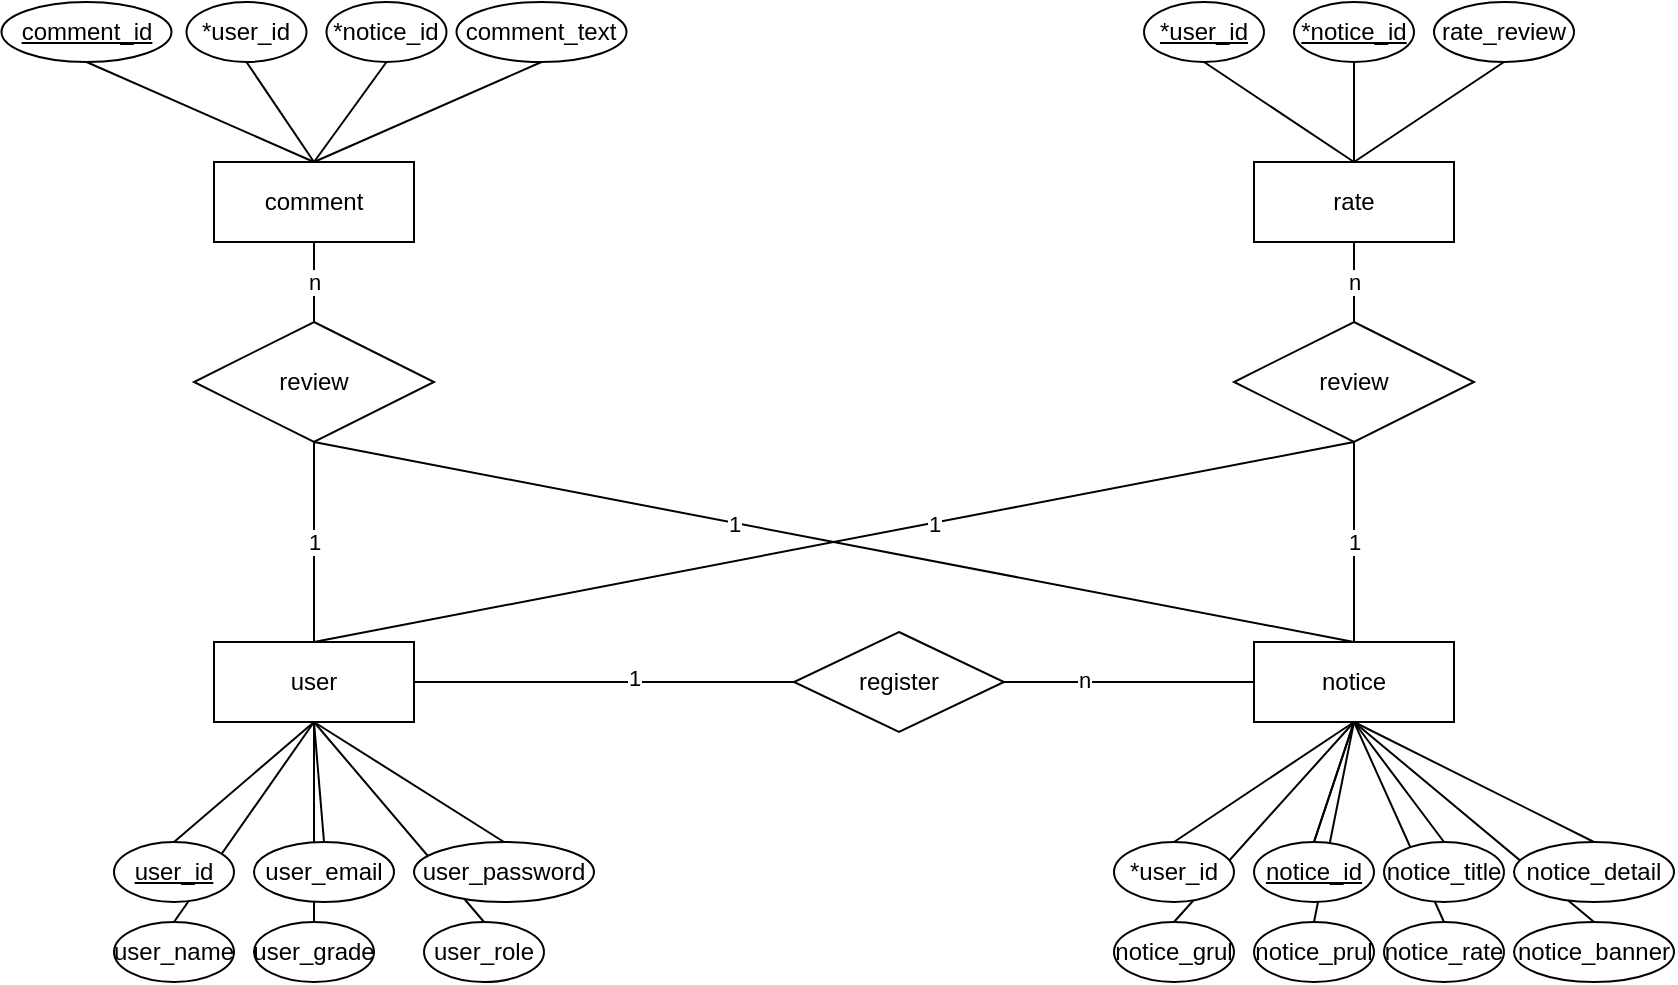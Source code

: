 <mxfile version="21.2.2" type="github">
  <diagram id="R2lEEEUBdFMjLlhIrx00" name="Page-1">
    <mxGraphModel dx="2085" dy="675" grid="1" gridSize="10" guides="1" tooltips="1" connect="1" arrows="1" fold="1" page="1" pageScale="1" pageWidth="850" pageHeight="1100" math="0" shadow="0" extFonts="Permanent Marker^https://fonts.googleapis.com/css?family=Permanent+Marker">
      <root>
        <mxCell id="0" />
        <mxCell id="1" parent="0" />
        <mxCell id="86xDdWS20HxM01h38wov-81" value="1" style="edgeStyle=none;rounded=0;orthogonalLoop=1;jettySize=auto;html=1;exitX=0.5;exitY=0;exitDx=0;exitDy=0;entryX=0.5;entryY=1;entryDx=0;entryDy=0;endArrow=none;endFill=0;" edge="1" parent="1" source="86xDdWS20HxM01h38wov-3" target="86xDdWS20HxM01h38wov-80">
          <mxGeometry relative="1" as="geometry" />
        </mxCell>
        <mxCell id="86xDdWS20HxM01h38wov-86" style="edgeStyle=none;rounded=0;orthogonalLoop=1;jettySize=auto;html=1;exitX=0.5;exitY=0;exitDx=0;exitDy=0;entryX=0.5;entryY=1;entryDx=0;entryDy=0;endArrow=none;endFill=0;" edge="1" parent="1" source="86xDdWS20HxM01h38wov-3" target="86xDdWS20HxM01h38wov-85">
          <mxGeometry relative="1" as="geometry" />
        </mxCell>
        <mxCell id="86xDdWS20HxM01h38wov-93" value="1" style="edgeLabel;html=1;align=center;verticalAlign=middle;resizable=0;points=[];" vertex="1" connectable="0" parent="86xDdWS20HxM01h38wov-86">
          <mxGeometry x="0.133" y="3" relative="1" as="geometry">
            <mxPoint x="16" as="offset" />
          </mxGeometry>
        </mxCell>
        <mxCell id="86xDdWS20HxM01h38wov-3" value="user" style="whiteSpace=wrap;html=1;align=center;" vertex="1" parent="1">
          <mxGeometry x="100" y="400" width="100" height="40" as="geometry" />
        </mxCell>
        <mxCell id="86xDdWS20HxM01h38wov-23" style="edgeStyle=none;rounded=0;orthogonalLoop=1;jettySize=auto;html=1;exitX=0.5;exitY=0;exitDx=0;exitDy=0;endArrow=none;endFill=0;" edge="1" parent="1" source="86xDdWS20HxM01h38wov-8">
          <mxGeometry relative="1" as="geometry">
            <mxPoint x="150" y="440" as="targetPoint" />
          </mxGeometry>
        </mxCell>
        <mxCell id="86xDdWS20HxM01h38wov-8" value="user_name" style="ellipse;whiteSpace=wrap;html=1;align=center;" vertex="1" parent="1">
          <mxGeometry x="50" y="540" width="60" height="30" as="geometry" />
        </mxCell>
        <mxCell id="86xDdWS20HxM01h38wov-22" style="edgeStyle=none;rounded=0;orthogonalLoop=1;jettySize=auto;html=1;exitX=0.5;exitY=0;exitDx=0;exitDy=0;entryX=0.5;entryY=1;entryDx=0;entryDy=0;endArrow=none;endFill=0;" edge="1" parent="1" source="86xDdWS20HxM01h38wov-9" target="86xDdWS20HxM01h38wov-3">
          <mxGeometry relative="1" as="geometry" />
        </mxCell>
        <mxCell id="86xDdWS20HxM01h38wov-10" value="user_id" style="ellipse;whiteSpace=wrap;html=1;align=center;fontStyle=4;" vertex="1" parent="1">
          <mxGeometry x="50" y="500" width="60" height="30" as="geometry" />
        </mxCell>
        <mxCell id="86xDdWS20HxM01h38wov-24" style="edgeStyle=none;rounded=0;orthogonalLoop=1;jettySize=auto;html=1;exitX=0.5;exitY=0;exitDx=0;exitDy=0;endArrow=none;endFill=0;" edge="1" parent="1" source="86xDdWS20HxM01h38wov-13">
          <mxGeometry relative="1" as="geometry">
            <mxPoint x="150" y="440" as="targetPoint" />
          </mxGeometry>
        </mxCell>
        <mxCell id="86xDdWS20HxM01h38wov-13" value="user_grade" style="ellipse;whiteSpace=wrap;html=1;align=center;" vertex="1" parent="1">
          <mxGeometry x="120" y="540" width="60" height="30" as="geometry" />
        </mxCell>
        <mxCell id="86xDdWS20HxM01h38wov-25" style="edgeStyle=none;rounded=0;orthogonalLoop=1;jettySize=auto;html=1;exitX=0.5;exitY=0;exitDx=0;exitDy=0;entryX=0.5;entryY=1;entryDx=0;entryDy=0;endArrow=none;endFill=0;" edge="1" parent="1" source="86xDdWS20HxM01h38wov-14" target="86xDdWS20HxM01h38wov-3">
          <mxGeometry relative="1" as="geometry">
            <Array as="points" />
          </mxGeometry>
        </mxCell>
        <mxCell id="86xDdWS20HxM01h38wov-14" value="user_role" style="ellipse;whiteSpace=wrap;html=1;align=center;" vertex="1" parent="1">
          <mxGeometry x="205" y="540" width="60" height="30" as="geometry" />
        </mxCell>
        <mxCell id="86xDdWS20HxM01h38wov-16" value="" style="endArrow=none;html=1;rounded=0;entryX=0.5;entryY=0;entryDx=0;entryDy=0;exitX=0.5;exitY=1;exitDx=0;exitDy=0;strokeColor=default;endFill=0;" edge="1" parent="1" source="86xDdWS20HxM01h38wov-3" target="86xDdWS20HxM01h38wov-7">
          <mxGeometry relative="1" as="geometry">
            <mxPoint x="180" y="440" as="sourcePoint" />
            <mxPoint x="330" y="440" as="targetPoint" />
          </mxGeometry>
        </mxCell>
        <mxCell id="86xDdWS20HxM01h38wov-21" value="" style="endArrow=none;html=1;rounded=0;exitX=0.5;exitY=0;exitDx=0;exitDy=0;endFill=0;" edge="1" parent="1" source="86xDdWS20HxM01h38wov-10">
          <mxGeometry relative="1" as="geometry">
            <mxPoint x="90" y="500" as="sourcePoint" />
            <mxPoint x="150" y="440" as="targetPoint" />
          </mxGeometry>
        </mxCell>
        <mxCell id="86xDdWS20HxM01h38wov-7" value="user_email" style="ellipse;whiteSpace=wrap;html=1;align=center;" vertex="1" parent="1">
          <mxGeometry x="120" y="500" width="70" height="30" as="geometry" />
        </mxCell>
        <mxCell id="86xDdWS20HxM01h38wov-9" value="user_password" style="ellipse;whiteSpace=wrap;html=1;align=center;" vertex="1" parent="1">
          <mxGeometry x="200" y="500" width="90" height="30" as="geometry" />
        </mxCell>
        <mxCell id="86xDdWS20HxM01h38wov-91" style="edgeStyle=none;rounded=0;orthogonalLoop=1;jettySize=auto;html=1;exitX=0.5;exitY=0;exitDx=0;exitDy=0;entryX=0.5;entryY=1;entryDx=0;entryDy=0;endArrow=none;endFill=0;" edge="1" parent="1" source="86xDdWS20HxM01h38wov-26" target="86xDdWS20HxM01h38wov-80">
          <mxGeometry relative="1" as="geometry" />
        </mxCell>
        <mxCell id="86xDdWS20HxM01h38wov-92" value="1" style="edgeLabel;html=1;align=center;verticalAlign=middle;resizable=0;points=[];" vertex="1" connectable="0" parent="86xDdWS20HxM01h38wov-91">
          <mxGeometry x="0.091" relative="1" as="geometry">
            <mxPoint x="-26" y="-5" as="offset" />
          </mxGeometry>
        </mxCell>
        <mxCell id="86xDdWS20HxM01h38wov-26" value="notice" style="whiteSpace=wrap;html=1;align=center;" vertex="1" parent="1">
          <mxGeometry x="620" y="400" width="100" height="40" as="geometry" />
        </mxCell>
        <mxCell id="86xDdWS20HxM01h38wov-41" style="edgeStyle=none;rounded=0;orthogonalLoop=1;jettySize=auto;html=1;exitX=0.5;exitY=0;exitDx=0;exitDy=0;entryX=0.5;entryY=1;entryDx=0;entryDy=0;endArrow=none;endFill=0;" edge="1" parent="1" source="86xDdWS20HxM01h38wov-29" target="86xDdWS20HxM01h38wov-26">
          <mxGeometry relative="1" as="geometry" />
        </mxCell>
        <mxCell id="86xDdWS20HxM01h38wov-42" style="edgeStyle=none;rounded=0;orthogonalLoop=1;jettySize=auto;html=1;exitX=0.5;exitY=0;exitDx=0;exitDy=0;endArrow=none;endFill=0;" edge="1" parent="1">
          <mxGeometry relative="1" as="geometry">
            <mxPoint x="670" y="440" as="targetPoint" />
            <mxPoint x="650" y="500" as="sourcePoint" />
          </mxGeometry>
        </mxCell>
        <mxCell id="86xDdWS20HxM01h38wov-43" style="edgeStyle=none;rounded=0;orthogonalLoop=1;jettySize=auto;html=1;exitX=0.5;exitY=0;exitDx=0;exitDy=0;entryX=0.5;entryY=1;entryDx=0;entryDy=0;endArrow=none;endFill=0;" edge="1" parent="1" source="86xDdWS20HxM01h38wov-35" target="86xDdWS20HxM01h38wov-26">
          <mxGeometry relative="1" as="geometry" />
        </mxCell>
        <mxCell id="86xDdWS20HxM01h38wov-44" style="edgeStyle=none;rounded=0;orthogonalLoop=1;jettySize=auto;html=1;exitX=0.5;exitY=0;exitDx=0;exitDy=0;endArrow=none;endFill=0;" edge="1" parent="1" source="86xDdWS20HxM01h38wov-36">
          <mxGeometry relative="1" as="geometry">
            <mxPoint x="670" y="440" as="targetPoint" />
          </mxGeometry>
        </mxCell>
        <mxCell id="86xDdWS20HxM01h38wov-45" style="edgeStyle=none;rounded=0;orthogonalLoop=1;jettySize=auto;html=1;exitX=0.5;exitY=0;exitDx=0;exitDy=0;entryX=0.5;entryY=1;entryDx=0;entryDy=0;endArrow=none;endFill=0;" edge="1" parent="1" source="86xDdWS20HxM01h38wov-37" target="86xDdWS20HxM01h38wov-26">
          <mxGeometry relative="1" as="geometry" />
        </mxCell>
        <mxCell id="86xDdWS20HxM01h38wov-37" value="notice_grul" style="ellipse;whiteSpace=wrap;html=1;align=center;" vertex="1" parent="1">
          <mxGeometry x="550" y="540" width="60" height="30" as="geometry" />
        </mxCell>
        <mxCell id="86xDdWS20HxM01h38wov-38" value="notice_prul" style="ellipse;whiteSpace=wrap;html=1;align=center;" vertex="1" parent="1">
          <mxGeometry x="620" y="540" width="60" height="30" as="geometry" />
        </mxCell>
        <mxCell id="86xDdWS20HxM01h38wov-39" value="notice_rate" style="ellipse;whiteSpace=wrap;html=1;align=center;" vertex="1" parent="1">
          <mxGeometry x="685" y="540" width="60" height="30" as="geometry" />
        </mxCell>
        <mxCell id="86xDdWS20HxM01h38wov-48" style="edgeStyle=none;rounded=0;orthogonalLoop=1;jettySize=auto;html=1;exitX=0.5;exitY=0;exitDx=0;exitDy=0;endArrow=none;endFill=0;" edge="1" parent="1" source="86xDdWS20HxM01h38wov-40">
          <mxGeometry relative="1" as="geometry">
            <mxPoint x="670" y="440" as="targetPoint" />
          </mxGeometry>
        </mxCell>
        <mxCell id="86xDdWS20HxM01h38wov-40" value="notice_banner" style="ellipse;whiteSpace=wrap;html=1;align=center;" vertex="1" parent="1">
          <mxGeometry x="750" y="540" width="80" height="30" as="geometry" />
        </mxCell>
        <mxCell id="86xDdWS20HxM01h38wov-29" value="*user_id" style="ellipse;whiteSpace=wrap;html=1;align=center;" vertex="1" parent="1">
          <mxGeometry x="550" y="500" width="60" height="30" as="geometry" />
        </mxCell>
        <mxCell id="86xDdWS20HxM01h38wov-46" style="edgeStyle=none;rounded=0;orthogonalLoop=1;jettySize=auto;html=1;exitX=0.5;exitY=0;exitDx=0;exitDy=0;entryX=0.5;entryY=1;entryDx=0;entryDy=0;endArrow=none;endFill=0;" edge="1" parent="1" source="86xDdWS20HxM01h38wov-55" target="86xDdWS20HxM01h38wov-26">
          <mxGeometry relative="1" as="geometry" />
        </mxCell>
        <mxCell id="86xDdWS20HxM01h38wov-47" style="edgeStyle=none;rounded=0;orthogonalLoop=1;jettySize=auto;html=1;exitX=0.5;exitY=0;exitDx=0;exitDy=0;entryX=0.5;entryY=1;entryDx=0;entryDy=0;endArrow=none;endFill=0;" edge="1" parent="1" source="86xDdWS20HxM01h38wov-39" target="86xDdWS20HxM01h38wov-26">
          <mxGeometry relative="1" as="geometry" />
        </mxCell>
        <mxCell id="86xDdWS20HxM01h38wov-35" value="notice_title" style="ellipse;whiteSpace=wrap;html=1;align=center;" vertex="1" parent="1">
          <mxGeometry x="685" y="500" width="60" height="30" as="geometry" />
        </mxCell>
        <mxCell id="86xDdWS20HxM01h38wov-36" value="notice_detail" style="ellipse;whiteSpace=wrap;html=1;align=center;" vertex="1" parent="1">
          <mxGeometry x="750" y="500" width="80" height="30" as="geometry" />
        </mxCell>
        <mxCell id="86xDdWS20HxM01h38wov-82" value="n" style="edgeStyle=none;rounded=0;orthogonalLoop=1;jettySize=auto;html=1;exitX=0.5;exitY=1;exitDx=0;exitDy=0;entryX=0.5;entryY=0;entryDx=0;entryDy=0;endArrow=none;endFill=0;" edge="1" parent="1" source="86xDdWS20HxM01h38wov-49" target="86xDdWS20HxM01h38wov-80">
          <mxGeometry relative="1" as="geometry" />
        </mxCell>
        <mxCell id="86xDdWS20HxM01h38wov-49" value="comment" style="whiteSpace=wrap;html=1;align=center;" vertex="1" parent="1">
          <mxGeometry x="100" y="160" width="100" height="40" as="geometry" />
        </mxCell>
        <mxCell id="86xDdWS20HxM01h38wov-88" value="n" style="edgeStyle=none;rounded=0;orthogonalLoop=1;jettySize=auto;html=1;exitX=0.5;exitY=1;exitDx=0;exitDy=0;entryX=0.5;entryY=0;entryDx=0;entryDy=0;endArrow=none;endFill=0;" edge="1" parent="1" source="86xDdWS20HxM01h38wov-50" target="86xDdWS20HxM01h38wov-85">
          <mxGeometry relative="1" as="geometry" />
        </mxCell>
        <mxCell id="86xDdWS20HxM01h38wov-50" value="rate" style="whiteSpace=wrap;html=1;align=center;" vertex="1" parent="1">
          <mxGeometry x="620" y="160" width="100" height="40" as="geometry" />
        </mxCell>
        <mxCell id="86xDdWS20HxM01h38wov-62" style="edgeStyle=none;rounded=0;orthogonalLoop=1;jettySize=auto;html=1;exitX=0.5;exitY=1;exitDx=0;exitDy=0;endArrow=none;endFill=0;" edge="1" parent="1" source="86xDdWS20HxM01h38wov-53">
          <mxGeometry relative="1" as="geometry">
            <mxPoint x="150" y="160" as="targetPoint" />
          </mxGeometry>
        </mxCell>
        <mxCell id="86xDdWS20HxM01h38wov-53" value="*user_id" style="ellipse;whiteSpace=wrap;html=1;align=center;" vertex="1" parent="1">
          <mxGeometry x="86.25" y="80" width="60" height="30" as="geometry" />
        </mxCell>
        <mxCell id="86xDdWS20HxM01h38wov-56" value="" style="edgeStyle=none;rounded=0;orthogonalLoop=1;jettySize=auto;html=1;exitX=0.5;exitY=0;exitDx=0;exitDy=0;endArrow=none;endFill=0;" edge="1" parent="1" source="86xDdWS20HxM01h38wov-38">
          <mxGeometry relative="1" as="geometry">
            <mxPoint x="650" y="540" as="sourcePoint" />
            <mxPoint x="670" y="440" as="targetPoint" />
          </mxGeometry>
        </mxCell>
        <mxCell id="86xDdWS20HxM01h38wov-55" value="notice_id" style="ellipse;whiteSpace=wrap;html=1;align=center;fontStyle=4;" vertex="1" parent="1">
          <mxGeometry x="620" y="500" width="60" height="30" as="geometry" />
        </mxCell>
        <mxCell id="86xDdWS20HxM01h38wov-61" style="edgeStyle=none;rounded=0;orthogonalLoop=1;jettySize=auto;html=1;exitX=0.5;exitY=1;exitDx=0;exitDy=0;entryX=0.5;entryY=0;entryDx=0;entryDy=0;endArrow=none;endFill=0;" edge="1" parent="1" source="86xDdWS20HxM01h38wov-58" target="86xDdWS20HxM01h38wov-49">
          <mxGeometry relative="1" as="geometry" />
        </mxCell>
        <mxCell id="86xDdWS20HxM01h38wov-58" value="comment_id" style="ellipse;whiteSpace=wrap;html=1;align=center;fontStyle=4;" vertex="1" parent="1">
          <mxGeometry x="-6.25" y="80" width="85" height="30" as="geometry" />
        </mxCell>
        <mxCell id="86xDdWS20HxM01h38wov-63" style="edgeStyle=none;rounded=0;orthogonalLoop=1;jettySize=auto;html=1;exitX=0.5;exitY=1;exitDx=0;exitDy=0;endArrow=none;endFill=0;" edge="1" parent="1" source="86xDdWS20HxM01h38wov-59">
          <mxGeometry relative="1" as="geometry">
            <mxPoint x="150" y="160" as="targetPoint" />
          </mxGeometry>
        </mxCell>
        <mxCell id="86xDdWS20HxM01h38wov-59" value="*notice_id" style="ellipse;whiteSpace=wrap;html=1;align=center;" vertex="1" parent="1">
          <mxGeometry x="156.25" y="80" width="60" height="30" as="geometry" />
        </mxCell>
        <mxCell id="86xDdWS20HxM01h38wov-64" style="edgeStyle=none;rounded=0;orthogonalLoop=1;jettySize=auto;html=1;exitX=0.5;exitY=1;exitDx=0;exitDy=0;endArrow=none;endFill=0;" edge="1" parent="1" source="86xDdWS20HxM01h38wov-60">
          <mxGeometry relative="1" as="geometry">
            <mxPoint x="150" y="160" as="targetPoint" />
          </mxGeometry>
        </mxCell>
        <mxCell id="86xDdWS20HxM01h38wov-60" value="comment_text" style="ellipse;whiteSpace=wrap;html=1;align=center;" vertex="1" parent="1">
          <mxGeometry x="221.25" y="80" width="85" height="30" as="geometry" />
        </mxCell>
        <mxCell id="86xDdWS20HxM01h38wov-71" style="edgeStyle=none;rounded=0;orthogonalLoop=1;jettySize=auto;html=1;exitX=0.5;exitY=1;exitDx=0;exitDy=0;entryX=0.5;entryY=0;entryDx=0;entryDy=0;endArrow=none;endFill=0;" edge="1" parent="1" source="86xDdWS20HxM01h38wov-68" target="86xDdWS20HxM01h38wov-50">
          <mxGeometry relative="1" as="geometry" />
        </mxCell>
        <mxCell id="86xDdWS20HxM01h38wov-68" value="*user_id" style="ellipse;whiteSpace=wrap;html=1;align=center;fontStyle=4;" vertex="1" parent="1">
          <mxGeometry x="565" y="80" width="60" height="30" as="geometry" />
        </mxCell>
        <mxCell id="86xDdWS20HxM01h38wov-72" style="edgeStyle=none;rounded=0;orthogonalLoop=1;jettySize=auto;html=1;exitX=0.5;exitY=1;exitDx=0;exitDy=0;entryX=0.5;entryY=0;entryDx=0;entryDy=0;endArrow=none;endFill=0;" edge="1" parent="1" source="86xDdWS20HxM01h38wov-69" target="86xDdWS20HxM01h38wov-50">
          <mxGeometry relative="1" as="geometry" />
        </mxCell>
        <mxCell id="86xDdWS20HxM01h38wov-69" value="*notice_id" style="ellipse;whiteSpace=wrap;html=1;align=center;fontStyle=4;" vertex="1" parent="1">
          <mxGeometry x="640" y="80" width="60" height="30" as="geometry" />
        </mxCell>
        <mxCell id="86xDdWS20HxM01h38wov-73" style="edgeStyle=none;rounded=0;orthogonalLoop=1;jettySize=auto;html=1;exitX=0.5;exitY=1;exitDx=0;exitDy=0;entryX=0.5;entryY=0;entryDx=0;entryDy=0;endArrow=none;endFill=0;" edge="1" parent="1" source="86xDdWS20HxM01h38wov-70" target="86xDdWS20HxM01h38wov-50">
          <mxGeometry relative="1" as="geometry" />
        </mxCell>
        <mxCell id="86xDdWS20HxM01h38wov-70" value="rate_review" style="ellipse;whiteSpace=wrap;html=1;align=center;" vertex="1" parent="1">
          <mxGeometry x="710" y="80" width="70" height="30" as="geometry" />
        </mxCell>
        <mxCell id="86xDdWS20HxM01h38wov-76" style="edgeStyle=none;rounded=0;orthogonalLoop=1;jettySize=auto;html=1;exitX=0;exitY=0.5;exitDx=0;exitDy=0;entryX=1;entryY=0.5;entryDx=0;entryDy=0;endArrow=none;endFill=0;" edge="1" parent="1" source="86xDdWS20HxM01h38wov-74" target="86xDdWS20HxM01h38wov-3">
          <mxGeometry relative="1" as="geometry" />
        </mxCell>
        <mxCell id="86xDdWS20HxM01h38wov-78" value="1" style="edgeLabel;html=1;align=center;verticalAlign=middle;resizable=0;points=[];" vertex="1" connectable="0" parent="86xDdWS20HxM01h38wov-76">
          <mxGeometry x="-0.156" y="-2" relative="1" as="geometry">
            <mxPoint as="offset" />
          </mxGeometry>
        </mxCell>
        <mxCell id="86xDdWS20HxM01h38wov-77" style="edgeStyle=none;rounded=0;orthogonalLoop=1;jettySize=auto;html=1;exitX=1;exitY=0.5;exitDx=0;exitDy=0;entryX=0;entryY=0.5;entryDx=0;entryDy=0;endArrow=none;endFill=0;" edge="1" parent="1" source="86xDdWS20HxM01h38wov-74" target="86xDdWS20HxM01h38wov-26">
          <mxGeometry relative="1" as="geometry" />
        </mxCell>
        <mxCell id="86xDdWS20HxM01h38wov-79" value="n" style="edgeLabel;html=1;align=center;verticalAlign=middle;resizable=0;points=[];" vertex="1" connectable="0" parent="86xDdWS20HxM01h38wov-77">
          <mxGeometry x="-0.367" y="1" relative="1" as="geometry">
            <mxPoint as="offset" />
          </mxGeometry>
        </mxCell>
        <mxCell id="86xDdWS20HxM01h38wov-74" value="register" style="shape=rhombus;perimeter=rhombusPerimeter;whiteSpace=wrap;html=1;align=center;" vertex="1" parent="1">
          <mxGeometry x="390" y="395" width="105" height="50" as="geometry" />
        </mxCell>
        <mxCell id="86xDdWS20HxM01h38wov-80" value="review" style="shape=rhombus;perimeter=rhombusPerimeter;whiteSpace=wrap;html=1;align=center;" vertex="1" parent="1">
          <mxGeometry x="90" y="240" width="120" height="60" as="geometry" />
        </mxCell>
        <mxCell id="86xDdWS20HxM01h38wov-89" value="1" style="edgeStyle=none;rounded=0;orthogonalLoop=1;jettySize=auto;html=1;exitX=0.5;exitY=1;exitDx=0;exitDy=0;entryX=0.5;entryY=0;entryDx=0;entryDy=0;endArrow=none;endFill=0;" edge="1" parent="1" source="86xDdWS20HxM01h38wov-85" target="86xDdWS20HxM01h38wov-26">
          <mxGeometry relative="1" as="geometry" />
        </mxCell>
        <mxCell id="86xDdWS20HxM01h38wov-85" value="review" style="shape=rhombus;perimeter=rhombusPerimeter;whiteSpace=wrap;html=1;align=center;" vertex="1" parent="1">
          <mxGeometry x="610" y="240" width="120" height="60" as="geometry" />
        </mxCell>
      </root>
    </mxGraphModel>
  </diagram>
</mxfile>
